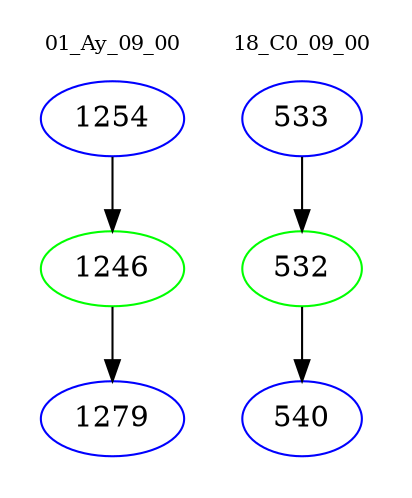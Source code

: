 digraph{
subgraph cluster_0 {
color = white
label = "01_Ay_09_00";
fontsize=10;
T0_1254 [label="1254", color="blue"]
T0_1254 -> T0_1246 [color="black"]
T0_1246 [label="1246", color="green"]
T0_1246 -> T0_1279 [color="black"]
T0_1279 [label="1279", color="blue"]
}
subgraph cluster_1 {
color = white
label = "18_C0_09_00";
fontsize=10;
T1_533 [label="533", color="blue"]
T1_533 -> T1_532 [color="black"]
T1_532 [label="532", color="green"]
T1_532 -> T1_540 [color="black"]
T1_540 [label="540", color="blue"]
}
}
